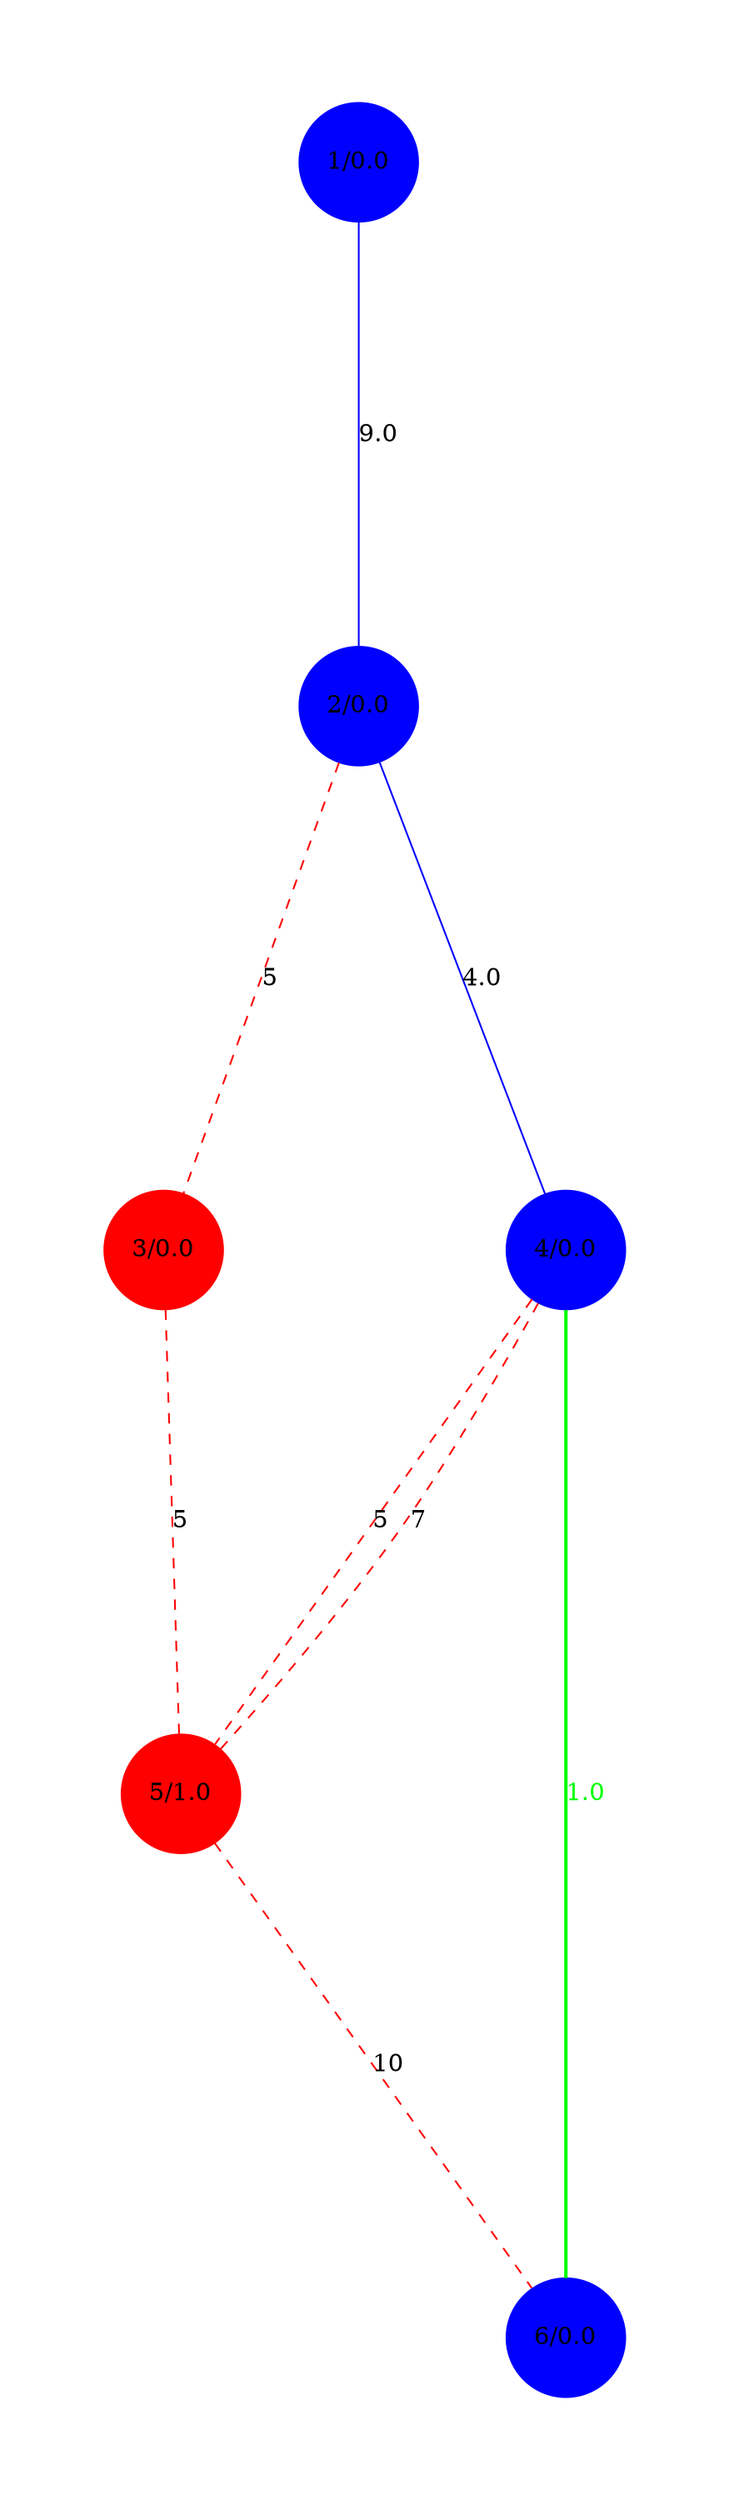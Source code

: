 graph G {
ratio=expand;
overlap=false;
size="20,20!";
1 [status=repaired, style=filled, weight=0, color=blue, Country="United States", pos="-74,40!", Longitude="-74.00597", label="1/0.0", betweeness="0.0", shape=circle, Latitude="40.71427", type=normal, id=1];
2 [status=repaired, style=filled, weight=0, color=blue, Country="United States", pos="-87,41!", Longitude="-87.65005", label="2/0.0", betweeness="0.0", shape=circle, Latitude="41.85003", type=normal, id=2];
3 [status=destroyed, style=filled, weight=0, color=red, Country="United States", id=3, pos="-77,38!", Longitude="-77.03637", label="3/0.0", shape=circle, Internal=1, Latitude="38.89511", type=normal, betweeness="0.0"];
4 [status=repaired, style=filled, weight=0, color=blue, Country="United States", id=4, pos="-122,47!", Longitude="-122.33207", label="4/0.0", shape=circle, Internal=1, Latitude="47.60621", type=normal, betweeness="0.0"];
5 [status=destroyed, style=filled, weight=0, color=red, Country="United States", id=5, pos="-122,37!", Longitude="-122.03635", label="5/1.0", shape=circle, Internal=1, Latitude="37.36883", type=normal, betweeness="1.0"];
6 [status=repaired, style=filled, weight=0, color=blue, Country="United States", id=6, pos="-118,34!", Longitude="-118.24368", label="6/0.0", shape=circle, Internal=1, Latitude="34.05223", type=green, betweeness="0.0"];
1 -- 2  [LinkType="OC-192", status=repaired, style=solid, capacity="9.0", weight="0.01", color=blue, labelfont=blue, LinkNote=c, label="9.0", LinkLabel="OC-192c", key=0, type=normal];
2 -- 3  [LinkType="OC-192", status=destroyed, style=dashed, capacity=5, weight="0.02", color=red, labelfont=red, LinkNote=c, label=5, LinkLabel="OC-192c", key=0, type=normal];
2 -- 4  [LinkType="OC-192", status=repaired, style=solid, capacity="4.0", weight="0.02", color=blue, labelfont=blue, LinkNote=c, label="4.0", LinkLabel="OC-192c", key=0, type=normal];
3 -- 5  [LinkType="OC-192", status=destroyed, style=dashed, capacity=5, weight="0.02", color=red, labelfont=red, LinkNote=c, label=5, LinkLabel="OC-192c", key=0, type=normal];
4 -- 5  [LinkType="OC-192", status=destroyed, style=dashed, capacity=5, weight="0.02", color=red, labelfont=red, LinkNote=c, label=5, LinkLabel="OC-192c", key=0, type=normal];
4 -- 5  [LinkType="OC-192", status=destroyed, style=dashed, capacity=7, weight="0.0142857142857", color=red, labelfont=red, LinkNote=c, label=7, LinkLabel="OC-192c", key=1, type=normal];
4 -- 6  [style=bold, color=green, label="1.0", key=0, demand="1.0", fontcolor=green, type=green];
5 -- 6  [LinkType="OC-192", status=destroyed, style=dashed, capacity=10, weight="0.01", color=red, labelfont=red, LinkNote=c, label=10, LinkLabel="OC-192c", key=0, type=normal];
}
